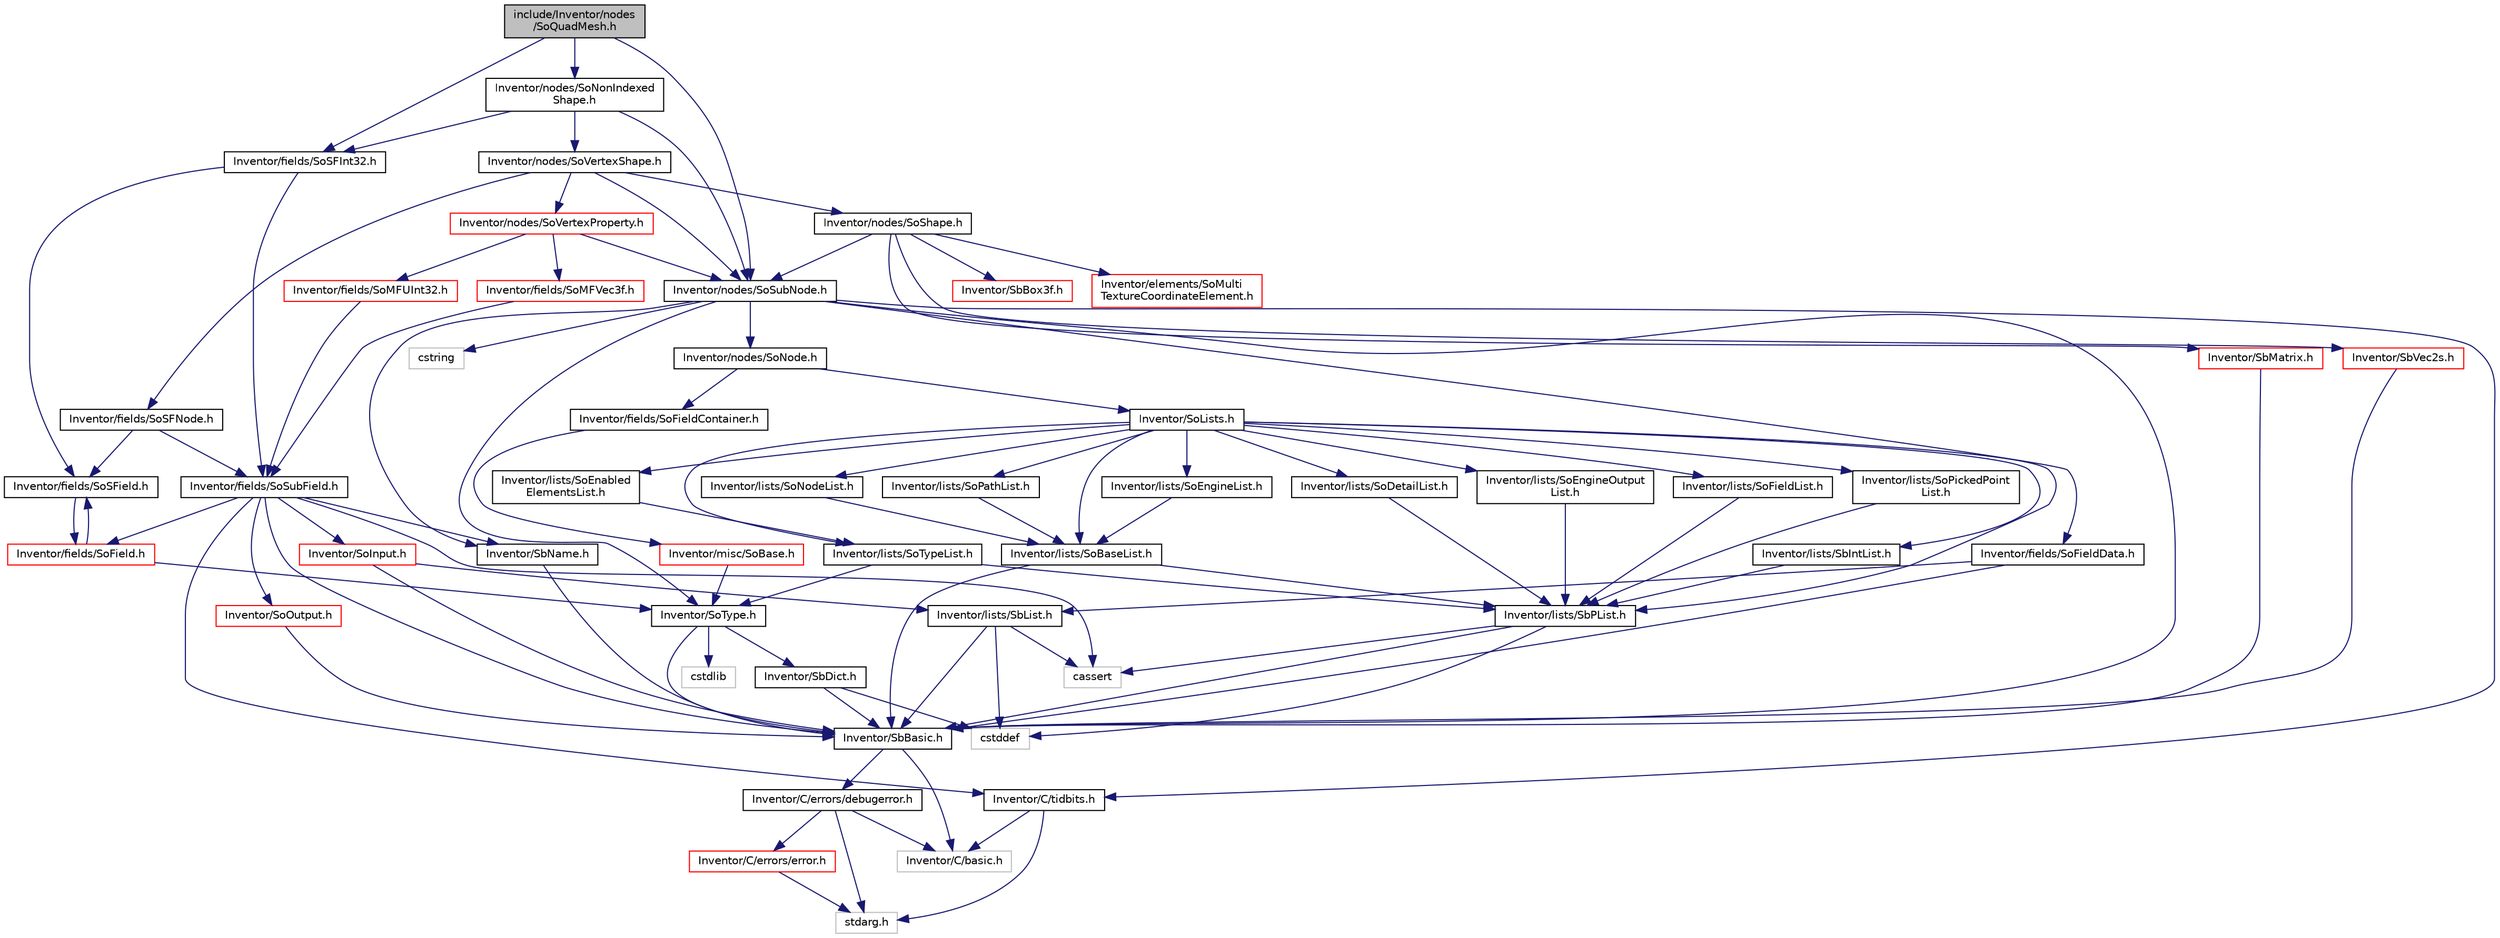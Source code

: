 digraph "include/Inventor/nodes/SoQuadMesh.h"
{
 // LATEX_PDF_SIZE
  edge [fontname="Helvetica",fontsize="10",labelfontname="Helvetica",labelfontsize="10"];
  node [fontname="Helvetica",fontsize="10",shape=record];
  Node1 [label="include/Inventor/nodes\l/SoQuadMesh.h",height=0.2,width=0.4,color="black", fillcolor="grey75", style="filled", fontcolor="black",tooltip=" "];
  Node1 -> Node2 [color="midnightblue",fontsize="10",style="solid",fontname="Helvetica"];
  Node2 [label="Inventor/nodes/SoSubNode.h",height=0.2,width=0.4,color="black", fillcolor="white", style="filled",URL="$SoSubNode_8h.html",tooltip=" "];
  Node2 -> Node3 [color="midnightblue",fontsize="10",style="solid",fontname="Helvetica"];
  Node3 [label="cstring",height=0.2,width=0.4,color="grey75", fillcolor="white", style="filled",tooltip=" "];
  Node2 -> Node4 [color="midnightblue",fontsize="10",style="solid",fontname="Helvetica"];
  Node4 [label="Inventor/SbBasic.h",height=0.2,width=0.4,color="black", fillcolor="white", style="filled",URL="$SbBasic_8h.html",tooltip=" "];
  Node4 -> Node5 [color="midnightblue",fontsize="10",style="solid",fontname="Helvetica"];
  Node5 [label="Inventor/C/basic.h",height=0.2,width=0.4,color="grey75", fillcolor="white", style="filled",tooltip=" "];
  Node4 -> Node6 [color="midnightblue",fontsize="10",style="solid",fontname="Helvetica"];
  Node6 [label="Inventor/C/errors/debugerror.h",height=0.2,width=0.4,color="black", fillcolor="white", style="filled",URL="$debugerror_8h.html",tooltip=" "];
  Node6 -> Node5 [color="midnightblue",fontsize="10",style="solid",fontname="Helvetica"];
  Node6 -> Node7 [color="midnightblue",fontsize="10",style="solid",fontname="Helvetica"];
  Node7 [label="Inventor/C/errors/error.h",height=0.2,width=0.4,color="red", fillcolor="white", style="filled",URL="$error_8h.html",tooltip=" "];
  Node7 -> Node9 [color="midnightblue",fontsize="10",style="solid",fontname="Helvetica"];
  Node9 [label="stdarg.h",height=0.2,width=0.4,color="grey75", fillcolor="white", style="filled",tooltip=" "];
  Node6 -> Node9 [color="midnightblue",fontsize="10",style="solid",fontname="Helvetica"];
  Node2 -> Node10 [color="midnightblue",fontsize="10",style="solid",fontname="Helvetica"];
  Node10 [label="Inventor/SbName.h",height=0.2,width=0.4,color="black", fillcolor="white", style="filled",URL="$SbName_8h.html",tooltip=" "];
  Node10 -> Node4 [color="midnightblue",fontsize="10",style="solid",fontname="Helvetica"];
  Node2 -> Node11 [color="midnightblue",fontsize="10",style="solid",fontname="Helvetica"];
  Node11 [label="Inventor/SoType.h",height=0.2,width=0.4,color="black", fillcolor="white", style="filled",URL="$SoType_8h.html",tooltip=" "];
  Node11 -> Node4 [color="midnightblue",fontsize="10",style="solid",fontname="Helvetica"];
  Node11 -> Node12 [color="midnightblue",fontsize="10",style="solid",fontname="Helvetica"];
  Node12 [label="cstdlib",height=0.2,width=0.4,color="grey75", fillcolor="white", style="filled",tooltip=" "];
  Node11 -> Node13 [color="midnightblue",fontsize="10",style="solid",fontname="Helvetica"];
  Node13 [label="Inventor/SbDict.h",height=0.2,width=0.4,color="black", fillcolor="white", style="filled",URL="$SbDict_8h.html",tooltip=" "];
  Node13 -> Node14 [color="midnightblue",fontsize="10",style="solid",fontname="Helvetica"];
  Node14 [label="cstddef",height=0.2,width=0.4,color="grey75", fillcolor="white", style="filled",tooltip=" "];
  Node13 -> Node4 [color="midnightblue",fontsize="10",style="solid",fontname="Helvetica"];
  Node2 -> Node15 [color="midnightblue",fontsize="10",style="solid",fontname="Helvetica"];
  Node15 [label="Inventor/fields/SoFieldData.h",height=0.2,width=0.4,color="black", fillcolor="white", style="filled",URL="$SoFieldData_8h.html",tooltip=" "];
  Node15 -> Node4 [color="midnightblue",fontsize="10",style="solid",fontname="Helvetica"];
  Node15 -> Node16 [color="midnightblue",fontsize="10",style="solid",fontname="Helvetica"];
  Node16 [label="Inventor/lists/SbList.h",height=0.2,width=0.4,color="black", fillcolor="white", style="filled",URL="$SbList_8h.html",tooltip=" "];
  Node16 -> Node17 [color="midnightblue",fontsize="10",style="solid",fontname="Helvetica"];
  Node17 [label="cassert",height=0.2,width=0.4,color="grey75", fillcolor="white", style="filled",tooltip=" "];
  Node16 -> Node14 [color="midnightblue",fontsize="10",style="solid",fontname="Helvetica"];
  Node16 -> Node4 [color="midnightblue",fontsize="10",style="solid",fontname="Helvetica"];
  Node2 -> Node18 [color="midnightblue",fontsize="10",style="solid",fontname="Helvetica"];
  Node18 [label="Inventor/nodes/SoNode.h",height=0.2,width=0.4,color="black", fillcolor="white", style="filled",URL="$SoNode_8h.html",tooltip=" "];
  Node18 -> Node19 [color="midnightblue",fontsize="10",style="solid",fontname="Helvetica"];
  Node19 [label="Inventor/fields/SoFieldContainer.h",height=0.2,width=0.4,color="black", fillcolor="white", style="filled",URL="$SoFieldContainer_8h.html",tooltip=" "];
  Node19 -> Node20 [color="midnightblue",fontsize="10",style="solid",fontname="Helvetica"];
  Node20 [label="Inventor/misc/SoBase.h",height=0.2,width=0.4,color="red", fillcolor="white", style="filled",URL="$SoBase_8h.html",tooltip=" "];
  Node20 -> Node11 [color="midnightblue",fontsize="10",style="solid",fontname="Helvetica"];
  Node18 -> Node27 [color="midnightblue",fontsize="10",style="solid",fontname="Helvetica"];
  Node27 [label="Inventor/SoLists.h",height=0.2,width=0.4,color="black", fillcolor="white", style="filled",URL="$SoLists_8h.html",tooltip=" "];
  Node27 -> Node28 [color="midnightblue",fontsize="10",style="solid",fontname="Helvetica"];
  Node28 [label="Inventor/lists/SbIntList.h",height=0.2,width=0.4,color="black", fillcolor="white", style="filled",URL="$SbIntList_8h.html",tooltip=" "];
  Node28 -> Node22 [color="midnightblue",fontsize="10",style="solid",fontname="Helvetica"];
  Node22 [label="Inventor/lists/SbPList.h",height=0.2,width=0.4,color="black", fillcolor="white", style="filled",URL="$lists_2SbPList_8h.html",tooltip=" "];
  Node22 -> Node4 [color="midnightblue",fontsize="10",style="solid",fontname="Helvetica"];
  Node22 -> Node17 [color="midnightblue",fontsize="10",style="solid",fontname="Helvetica"];
  Node22 -> Node14 [color="midnightblue",fontsize="10",style="solid",fontname="Helvetica"];
  Node27 -> Node22 [color="midnightblue",fontsize="10",style="solid",fontname="Helvetica"];
  Node27 -> Node29 [color="midnightblue",fontsize="10",style="solid",fontname="Helvetica"];
  Node29 [label="Inventor/lists/SoBaseList.h",height=0.2,width=0.4,color="black", fillcolor="white", style="filled",URL="$SoBaseList_8h.html",tooltip=" "];
  Node29 -> Node4 [color="midnightblue",fontsize="10",style="solid",fontname="Helvetica"];
  Node29 -> Node22 [color="midnightblue",fontsize="10",style="solid",fontname="Helvetica"];
  Node27 -> Node30 [color="midnightblue",fontsize="10",style="solid",fontname="Helvetica"];
  Node30 [label="Inventor/lists/SoDetailList.h",height=0.2,width=0.4,color="black", fillcolor="white", style="filled",URL="$SoDetailList_8h.html",tooltip=" "];
  Node30 -> Node22 [color="midnightblue",fontsize="10",style="solid",fontname="Helvetica"];
  Node27 -> Node31 [color="midnightblue",fontsize="10",style="solid",fontname="Helvetica"];
  Node31 [label="Inventor/lists/SoEnabled\lElementsList.h",height=0.2,width=0.4,color="black", fillcolor="white", style="filled",URL="$SoEnabledElementsList_8h.html",tooltip=" "];
  Node31 -> Node32 [color="midnightblue",fontsize="10",style="solid",fontname="Helvetica"];
  Node32 [label="Inventor/lists/SoTypeList.h",height=0.2,width=0.4,color="black", fillcolor="white", style="filled",URL="$SoTypeList_8h.html",tooltip=" "];
  Node32 -> Node22 [color="midnightblue",fontsize="10",style="solid",fontname="Helvetica"];
  Node32 -> Node11 [color="midnightblue",fontsize="10",style="solid",fontname="Helvetica"];
  Node27 -> Node33 [color="midnightblue",fontsize="10",style="solid",fontname="Helvetica"];
  Node33 [label="Inventor/lists/SoEngineOutput\lList.h",height=0.2,width=0.4,color="black", fillcolor="white", style="filled",URL="$SoEngineOutputList_8h.html",tooltip=" "];
  Node33 -> Node22 [color="midnightblue",fontsize="10",style="solid",fontname="Helvetica"];
  Node27 -> Node34 [color="midnightblue",fontsize="10",style="solid",fontname="Helvetica"];
  Node34 [label="Inventor/lists/SoEngineList.h",height=0.2,width=0.4,color="black", fillcolor="white", style="filled",URL="$SoEngineList_8h.html",tooltip=" "];
  Node34 -> Node29 [color="midnightblue",fontsize="10",style="solid",fontname="Helvetica"];
  Node27 -> Node35 [color="midnightblue",fontsize="10",style="solid",fontname="Helvetica"];
  Node35 [label="Inventor/lists/SoFieldList.h",height=0.2,width=0.4,color="black", fillcolor="white", style="filled",URL="$SoFieldList_8h.html",tooltip=" "];
  Node35 -> Node22 [color="midnightblue",fontsize="10",style="solid",fontname="Helvetica"];
  Node27 -> Node36 [color="midnightblue",fontsize="10",style="solid",fontname="Helvetica"];
  Node36 [label="Inventor/lists/SoNodeList.h",height=0.2,width=0.4,color="black", fillcolor="white", style="filled",URL="$SoNodeList_8h.html",tooltip=" "];
  Node36 -> Node29 [color="midnightblue",fontsize="10",style="solid",fontname="Helvetica"];
  Node27 -> Node37 [color="midnightblue",fontsize="10",style="solid",fontname="Helvetica"];
  Node37 [label="Inventor/lists/SoPathList.h",height=0.2,width=0.4,color="black", fillcolor="white", style="filled",URL="$SoPathList_8h.html",tooltip=" "];
  Node37 -> Node29 [color="midnightblue",fontsize="10",style="solid",fontname="Helvetica"];
  Node27 -> Node38 [color="midnightblue",fontsize="10",style="solid",fontname="Helvetica"];
  Node38 [label="Inventor/lists/SoPickedPoint\lList.h",height=0.2,width=0.4,color="black", fillcolor="white", style="filled",URL="$SoPickedPointList_8h.html",tooltip=" "];
  Node38 -> Node22 [color="midnightblue",fontsize="10",style="solid",fontname="Helvetica"];
  Node27 -> Node32 [color="midnightblue",fontsize="10",style="solid",fontname="Helvetica"];
  Node2 -> Node39 [color="midnightblue",fontsize="10",style="solid",fontname="Helvetica"];
  Node39 [label="Inventor/C/tidbits.h",height=0.2,width=0.4,color="black", fillcolor="white", style="filled",URL="$tidbits_8h.html",tooltip=" "];
  Node39 -> Node5 [color="midnightblue",fontsize="10",style="solid",fontname="Helvetica"];
  Node39 -> Node9 [color="midnightblue",fontsize="10",style="solid",fontname="Helvetica"];
  Node1 -> Node40 [color="midnightblue",fontsize="10",style="solid",fontname="Helvetica"];
  Node40 [label="Inventor/nodes/SoNonIndexed\lShape.h",height=0.2,width=0.4,color="black", fillcolor="white", style="filled",URL="$SoNonIndexedShape_8h.html",tooltip=" "];
  Node40 -> Node2 [color="midnightblue",fontsize="10",style="solid",fontname="Helvetica"];
  Node40 -> Node41 [color="midnightblue",fontsize="10",style="solid",fontname="Helvetica"];
  Node41 [label="Inventor/nodes/SoVertexShape.h",height=0.2,width=0.4,color="black", fillcolor="white", style="filled",URL="$SoVertexShape_8h.html",tooltip=" "];
  Node41 -> Node2 [color="midnightblue",fontsize="10",style="solid",fontname="Helvetica"];
  Node41 -> Node42 [color="midnightblue",fontsize="10",style="solid",fontname="Helvetica"];
  Node42 [label="Inventor/nodes/SoShape.h",height=0.2,width=0.4,color="black", fillcolor="white", style="filled",URL="$SoShape_8h.html",tooltip=" "];
  Node42 -> Node2 [color="midnightblue",fontsize="10",style="solid",fontname="Helvetica"];
  Node42 -> Node43 [color="midnightblue",fontsize="10",style="solid",fontname="Helvetica"];
  Node43 [label="Inventor/elements/SoMulti\lTextureCoordinateElement.h",height=0.2,width=0.4,color="red", fillcolor="white", style="filled",URL="$SoMultiTextureCoordinateElement_8h.html",tooltip=" "];
  Node42 -> Node56 [color="midnightblue",fontsize="10",style="solid",fontname="Helvetica"];
  Node56 [label="Inventor/SbMatrix.h",height=0.2,width=0.4,color="red", fillcolor="white", style="filled",URL="$SbMatrix_8h.html",tooltip=" "];
  Node56 -> Node4 [color="midnightblue",fontsize="10",style="solid",fontname="Helvetica"];
  Node42 -> Node57 [color="midnightblue",fontsize="10",style="solid",fontname="Helvetica"];
  Node57 [label="Inventor/SbVec2s.h",height=0.2,width=0.4,color="red", fillcolor="white", style="filled",URL="$SbVec2s_8h.html",tooltip=" "];
  Node57 -> Node4 [color="midnightblue",fontsize="10",style="solid",fontname="Helvetica"];
  Node42 -> Node58 [color="midnightblue",fontsize="10",style="solid",fontname="Helvetica"];
  Node58 [label="Inventor/SbBox3f.h",height=0.2,width=0.4,color="red", fillcolor="white", style="filled",URL="$SbBox3f_8h.html",tooltip=" "];
  Node41 -> Node59 [color="midnightblue",fontsize="10",style="solid",fontname="Helvetica"];
  Node59 [label="Inventor/fields/SoSFNode.h",height=0.2,width=0.4,color="black", fillcolor="white", style="filled",URL="$SoSFNode_8h.html",tooltip=" "];
  Node59 -> Node60 [color="midnightblue",fontsize="10",style="solid",fontname="Helvetica"];
  Node60 [label="Inventor/fields/SoSField.h",height=0.2,width=0.4,color="black", fillcolor="white", style="filled",URL="$SoSField_8h.html",tooltip=" "];
  Node60 -> Node61 [color="midnightblue",fontsize="10",style="solid",fontname="Helvetica"];
  Node61 [label="Inventor/fields/SoField.h",height=0.2,width=0.4,color="red", fillcolor="white", style="filled",URL="$SoField_8h.html",tooltip=" "];
  Node61 -> Node11 [color="midnightblue",fontsize="10",style="solid",fontname="Helvetica"];
  Node61 -> Node60 [color="midnightblue",fontsize="10",style="solid",fontname="Helvetica"];
  Node59 -> Node63 [color="midnightblue",fontsize="10",style="solid",fontname="Helvetica"];
  Node63 [label="Inventor/fields/SoSubField.h",height=0.2,width=0.4,color="black", fillcolor="white", style="filled",URL="$SoSubField_8h.html",tooltip=" "];
  Node63 -> Node4 [color="midnightblue",fontsize="10",style="solid",fontname="Helvetica"];
  Node63 -> Node10 [color="midnightblue",fontsize="10",style="solid",fontname="Helvetica"];
  Node63 -> Node39 [color="midnightblue",fontsize="10",style="solid",fontname="Helvetica"];
  Node63 -> Node17 [color="midnightblue",fontsize="10",style="solid",fontname="Helvetica"];
  Node63 -> Node61 [color="midnightblue",fontsize="10",style="solid",fontname="Helvetica"];
  Node63 -> Node64 [color="midnightblue",fontsize="10",style="solid",fontname="Helvetica"];
  Node64 [label="Inventor/SoInput.h",height=0.2,width=0.4,color="red", fillcolor="white", style="filled",URL="$SoInput_8h.html",tooltip=" "];
  Node64 -> Node4 [color="midnightblue",fontsize="10",style="solid",fontname="Helvetica"];
  Node64 -> Node16 [color="midnightblue",fontsize="10",style="solid",fontname="Helvetica"];
  Node63 -> Node67 [color="midnightblue",fontsize="10",style="solid",fontname="Helvetica"];
  Node67 [label="Inventor/SoOutput.h",height=0.2,width=0.4,color="red", fillcolor="white", style="filled",URL="$SoOutput_8h.html",tooltip=" "];
  Node67 -> Node4 [color="midnightblue",fontsize="10",style="solid",fontname="Helvetica"];
  Node41 -> Node68 [color="midnightblue",fontsize="10",style="solid",fontname="Helvetica"];
  Node68 [label="Inventor/nodes/SoVertexProperty.h",height=0.2,width=0.4,color="red", fillcolor="white", style="filled",URL="$SoVertexProperty_8h.html",tooltip=" "];
  Node68 -> Node2 [color="midnightblue",fontsize="10",style="solid",fontname="Helvetica"];
  Node68 -> Node69 [color="midnightblue",fontsize="10",style="solid",fontname="Helvetica"];
  Node69 [label="Inventor/fields/SoMFUInt32.h",height=0.2,width=0.4,color="red", fillcolor="white", style="filled",URL="$SoMFUInt32_8h.html",tooltip=" "];
  Node69 -> Node63 [color="midnightblue",fontsize="10",style="solid",fontname="Helvetica"];
  Node68 -> Node70 [color="midnightblue",fontsize="10",style="solid",fontname="Helvetica"];
  Node70 [label="Inventor/fields/SoMFVec3f.h",height=0.2,width=0.4,color="red", fillcolor="white", style="filled",URL="$SoMFVec3f_8h.html",tooltip=" "];
  Node70 -> Node63 [color="midnightblue",fontsize="10",style="solid",fontname="Helvetica"];
  Node40 -> Node81 [color="midnightblue",fontsize="10",style="solid",fontname="Helvetica"];
  Node81 [label="Inventor/fields/SoSFInt32.h",height=0.2,width=0.4,color="black", fillcolor="white", style="filled",URL="$SoSFInt32_8h.html",tooltip=" "];
  Node81 -> Node60 [color="midnightblue",fontsize="10",style="solid",fontname="Helvetica"];
  Node81 -> Node63 [color="midnightblue",fontsize="10",style="solid",fontname="Helvetica"];
  Node1 -> Node81 [color="midnightblue",fontsize="10",style="solid",fontname="Helvetica"];
}
